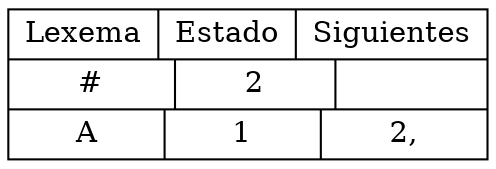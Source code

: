 digraph ListaSiguientes{
rankdir=LR
node[shape= record width=1 height=1];
cabeza[label="{Lexema | Estado | Siguientes}| {# |2|{}}| {A |1|{2,}}"];

}
